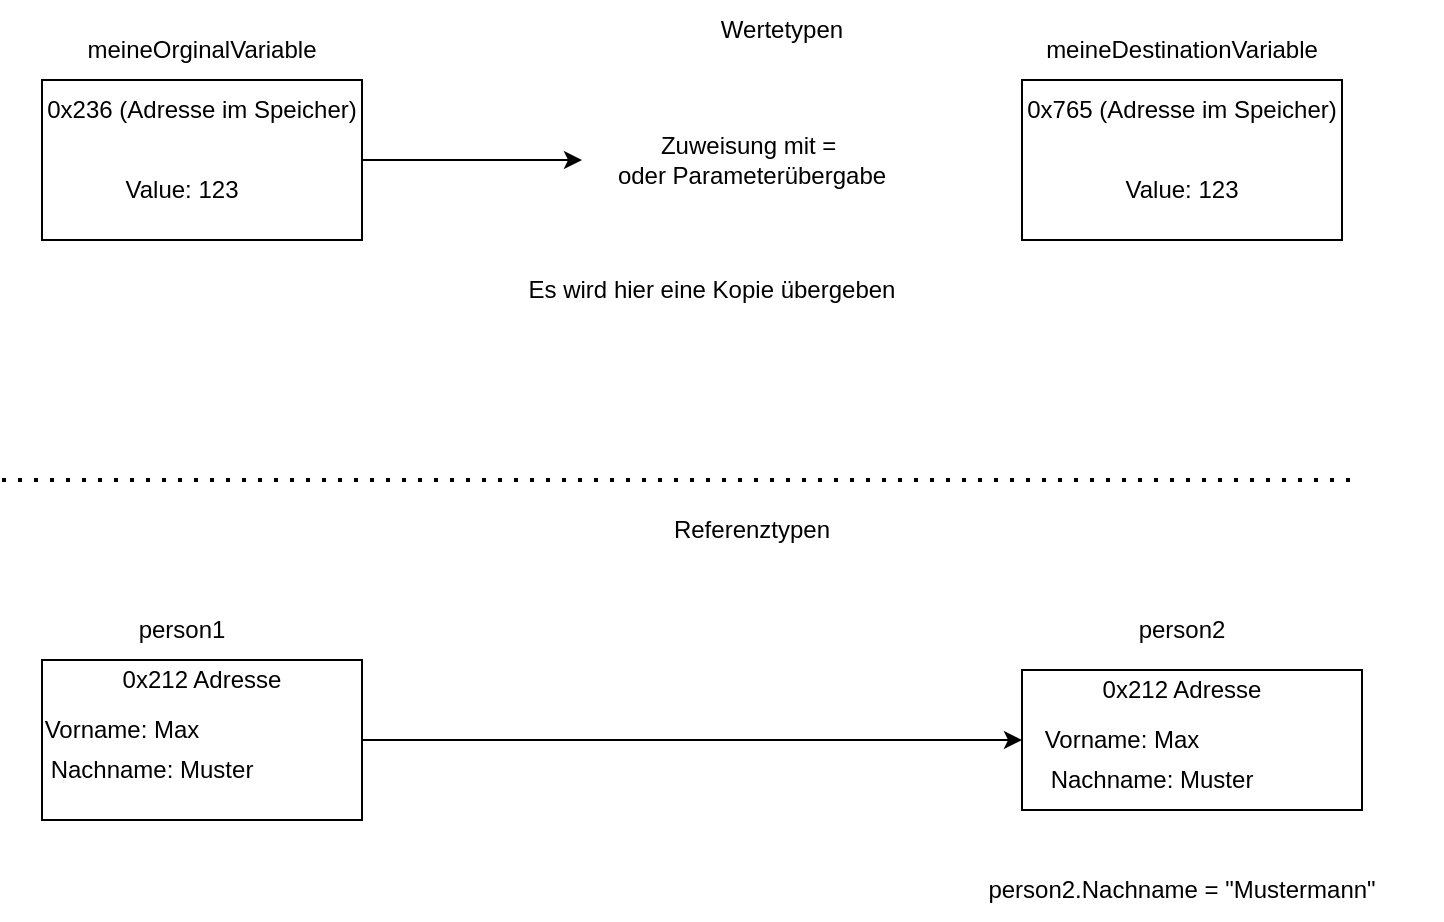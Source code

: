<mxfile version="20.8.17" type="device"><diagram name="Seite-1" id="RFbR8FyG6wd6L02tDh1X"><mxGraphModel dx="747" dy="479" grid="1" gridSize="10" guides="1" tooltips="1" connect="1" arrows="1" fold="1" page="1" pageScale="1" pageWidth="827" pageHeight="1169" math="0" shadow="0"><root><mxCell id="0"/><mxCell id="1" parent="0"/><mxCell id="yNMyW2qXleS1tHRfuk6W-1" value="" style="rounded=0;whiteSpace=wrap;html=1;" vertex="1" parent="1"><mxGeometry x="40" y="40" width="160" height="80" as="geometry"/></mxCell><mxCell id="yNMyW2qXleS1tHRfuk6W-2" value="0x236 (Adresse im Speicher)" style="text;html=1;strokeColor=none;fillColor=none;align=center;verticalAlign=middle;whiteSpace=wrap;rounded=0;" vertex="1" parent="1"><mxGeometry x="40" y="40" width="160" height="30" as="geometry"/></mxCell><mxCell id="yNMyW2qXleS1tHRfuk6W-3" value="Value: 123" style="text;html=1;strokeColor=none;fillColor=none;align=center;verticalAlign=middle;whiteSpace=wrap;rounded=0;" vertex="1" parent="1"><mxGeometry x="80" y="80" width="60" height="30" as="geometry"/></mxCell><mxCell id="yNMyW2qXleS1tHRfuk6W-4" value="Wertetypen" style="text;html=1;strokeColor=none;fillColor=none;align=center;verticalAlign=middle;whiteSpace=wrap;rounded=0;" vertex="1" parent="1"><mxGeometry x="350" width="120" height="30" as="geometry"/></mxCell><mxCell id="yNMyW2qXleS1tHRfuk6W-5" value="" style="endArrow=classic;html=1;rounded=0;exitX=1;exitY=0.5;exitDx=0;exitDy=0;" edge="1" parent="1" source="yNMyW2qXleS1tHRfuk6W-1" target="yNMyW2qXleS1tHRfuk6W-6"><mxGeometry width="50" height="50" relative="1" as="geometry"><mxPoint x="360" y="250" as="sourcePoint"/><mxPoint x="480" y="80" as="targetPoint"/></mxGeometry></mxCell><mxCell id="yNMyW2qXleS1tHRfuk6W-6" value="Zuweisung mit =&amp;nbsp;&lt;br&gt;oder Parameterübergabe" style="text;html=1;strokeColor=none;fillColor=none;align=center;verticalAlign=middle;whiteSpace=wrap;rounded=0;" vertex="1" parent="1"><mxGeometry x="310" y="65" width="170" height="30" as="geometry"/></mxCell><mxCell id="yNMyW2qXleS1tHRfuk6W-7" value="" style="rounded=0;whiteSpace=wrap;html=1;" vertex="1" parent="1"><mxGeometry x="530" y="40" width="160" height="80" as="geometry"/></mxCell><mxCell id="yNMyW2qXleS1tHRfuk6W-8" value="meineOrginalVariable" style="text;html=1;strokeColor=none;fillColor=none;align=center;verticalAlign=middle;whiteSpace=wrap;rounded=0;" vertex="1" parent="1"><mxGeometry x="40" y="10" width="160" height="30" as="geometry"/></mxCell><mxCell id="yNMyW2qXleS1tHRfuk6W-9" value="meineDestinationVariable" style="text;html=1;strokeColor=none;fillColor=none;align=center;verticalAlign=middle;whiteSpace=wrap;rounded=0;" vertex="1" parent="1"><mxGeometry x="530" y="10" width="160" height="30" as="geometry"/></mxCell><mxCell id="yNMyW2qXleS1tHRfuk6W-11" value="0x765 (Adresse im Speicher)" style="text;html=1;strokeColor=none;fillColor=none;align=center;verticalAlign=middle;whiteSpace=wrap;rounded=0;" vertex="1" parent="1"><mxGeometry x="530" y="40" width="160" height="30" as="geometry"/></mxCell><mxCell id="yNMyW2qXleS1tHRfuk6W-12" value="Value: 123" style="text;html=1;strokeColor=none;fillColor=none;align=center;verticalAlign=middle;whiteSpace=wrap;rounded=0;" vertex="1" parent="1"><mxGeometry x="580" y="80" width="60" height="30" as="geometry"/></mxCell><mxCell id="yNMyW2qXleS1tHRfuk6W-13" value="Es wird hier eine Kopie übergeben" style="text;html=1;strokeColor=none;fillColor=none;align=center;verticalAlign=middle;whiteSpace=wrap;rounded=0;" vertex="1" parent="1"><mxGeometry x="250" y="130" width="250" height="30" as="geometry"/></mxCell><mxCell id="yNMyW2qXleS1tHRfuk6W-14" value="" style="endArrow=none;dashed=1;html=1;dashPattern=1 3;strokeWidth=2;rounded=0;" edge="1" parent="1"><mxGeometry width="50" height="50" relative="1" as="geometry"><mxPoint x="20" y="240" as="sourcePoint"/><mxPoint x="700" y="240" as="targetPoint"/></mxGeometry></mxCell><mxCell id="yNMyW2qXleS1tHRfuk6W-16" value="Referenztypen" style="text;html=1;strokeColor=none;fillColor=none;align=center;verticalAlign=middle;whiteSpace=wrap;rounded=0;" vertex="1" parent="1"><mxGeometry x="320" y="250" width="150" height="30" as="geometry"/></mxCell><mxCell id="yNMyW2qXleS1tHRfuk6W-17" value="" style="rounded=0;whiteSpace=wrap;html=1;" vertex="1" parent="1"><mxGeometry x="40" y="330" width="160" height="80" as="geometry"/></mxCell><mxCell id="yNMyW2qXleS1tHRfuk6W-18" value="person1" style="text;html=1;strokeColor=none;fillColor=none;align=center;verticalAlign=middle;whiteSpace=wrap;rounded=0;" vertex="1" parent="1"><mxGeometry x="60" y="300" width="100" height="30" as="geometry"/></mxCell><mxCell id="yNMyW2qXleS1tHRfuk6W-19" value="0x212 Adresse" style="text;html=1;strokeColor=none;fillColor=none;align=center;verticalAlign=middle;whiteSpace=wrap;rounded=0;" vertex="1" parent="1"><mxGeometry x="40" y="330" width="160" height="20" as="geometry"/></mxCell><mxCell id="yNMyW2qXleS1tHRfuk6W-20" value="Vorname: Max" style="text;html=1;strokeColor=none;fillColor=none;align=center;verticalAlign=middle;whiteSpace=wrap;rounded=0;" vertex="1" parent="1"><mxGeometry x="40" y="350" width="80" height="30" as="geometry"/></mxCell><mxCell id="yNMyW2qXleS1tHRfuk6W-21" value="Nachname: Muster" style="text;html=1;strokeColor=none;fillColor=none;align=center;verticalAlign=middle;whiteSpace=wrap;rounded=0;" vertex="1" parent="1"><mxGeometry x="40" y="370" width="110" height="30" as="geometry"/></mxCell><mxCell id="yNMyW2qXleS1tHRfuk6W-22" value="" style="endArrow=classic;html=1;rounded=0;exitX=1;exitY=0.5;exitDx=0;exitDy=0;" edge="1" parent="1" source="yNMyW2qXleS1tHRfuk6W-17" target="yNMyW2qXleS1tHRfuk6W-23"><mxGeometry width="50" height="50" relative="1" as="geometry"><mxPoint x="360" y="250" as="sourcePoint"/><mxPoint x="520" y="370" as="targetPoint"/></mxGeometry></mxCell><mxCell id="yNMyW2qXleS1tHRfuk6W-23" value="" style="rounded=0;whiteSpace=wrap;html=1;" vertex="1" parent="1"><mxGeometry x="530" y="335" width="170" height="70" as="geometry"/></mxCell><mxCell id="yNMyW2qXleS1tHRfuk6W-24" value="person2" style="text;html=1;strokeColor=none;fillColor=none;align=center;verticalAlign=middle;whiteSpace=wrap;rounded=0;" vertex="1" parent="1"><mxGeometry x="560" y="300" width="100" height="30" as="geometry"/></mxCell><mxCell id="yNMyW2qXleS1tHRfuk6W-26" value="0x212 Adresse" style="text;html=1;strokeColor=none;fillColor=none;align=center;verticalAlign=middle;whiteSpace=wrap;rounded=0;" vertex="1" parent="1"><mxGeometry x="530" y="335" width="160" height="20" as="geometry"/></mxCell><mxCell id="yNMyW2qXleS1tHRfuk6W-27" value="Vorname: Max" style="text;html=1;strokeColor=none;fillColor=none;align=center;verticalAlign=middle;whiteSpace=wrap;rounded=0;" vertex="1" parent="1"><mxGeometry x="540" y="355" width="80" height="30" as="geometry"/></mxCell><mxCell id="yNMyW2qXleS1tHRfuk6W-28" value="Nachname: Muster" style="text;html=1;strokeColor=none;fillColor=none;align=center;verticalAlign=middle;whiteSpace=wrap;rounded=0;" vertex="1" parent="1"><mxGeometry x="540" y="375" width="110" height="30" as="geometry"/></mxCell><mxCell id="yNMyW2qXleS1tHRfuk6W-29" value="person2.Nachname = &quot;Mustermann&quot;" style="text;html=1;strokeColor=none;fillColor=none;align=center;verticalAlign=middle;whiteSpace=wrap;rounded=0;" vertex="1" parent="1"><mxGeometry x="480" y="430" width="260" height="30" as="geometry"/></mxCell></root></mxGraphModel></diagram></mxfile>